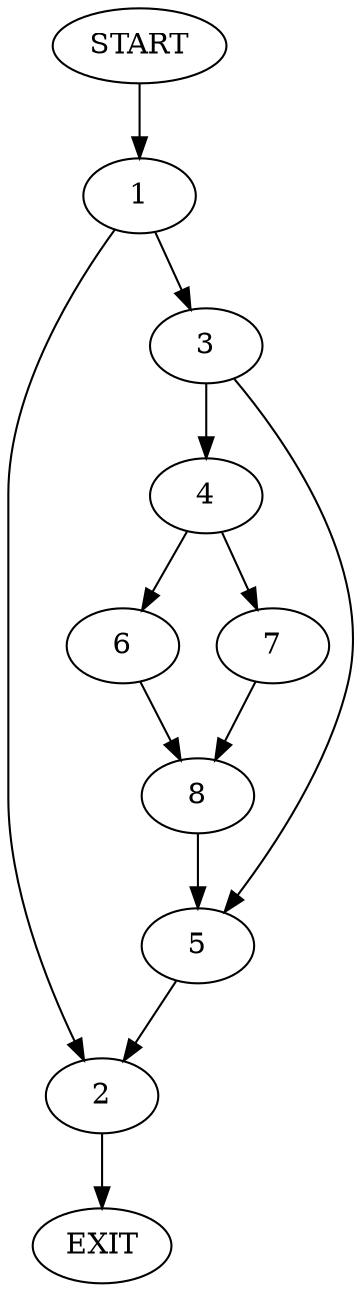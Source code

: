 digraph {
0 [label="START"]
9 [label="EXIT"]
0 -> 1
1 -> 2
1 -> 3
2 -> 9
3 -> 4
3 -> 5
5 -> 2
4 -> 6
4 -> 7
6 -> 8
7 -> 8
8 -> 5
}
